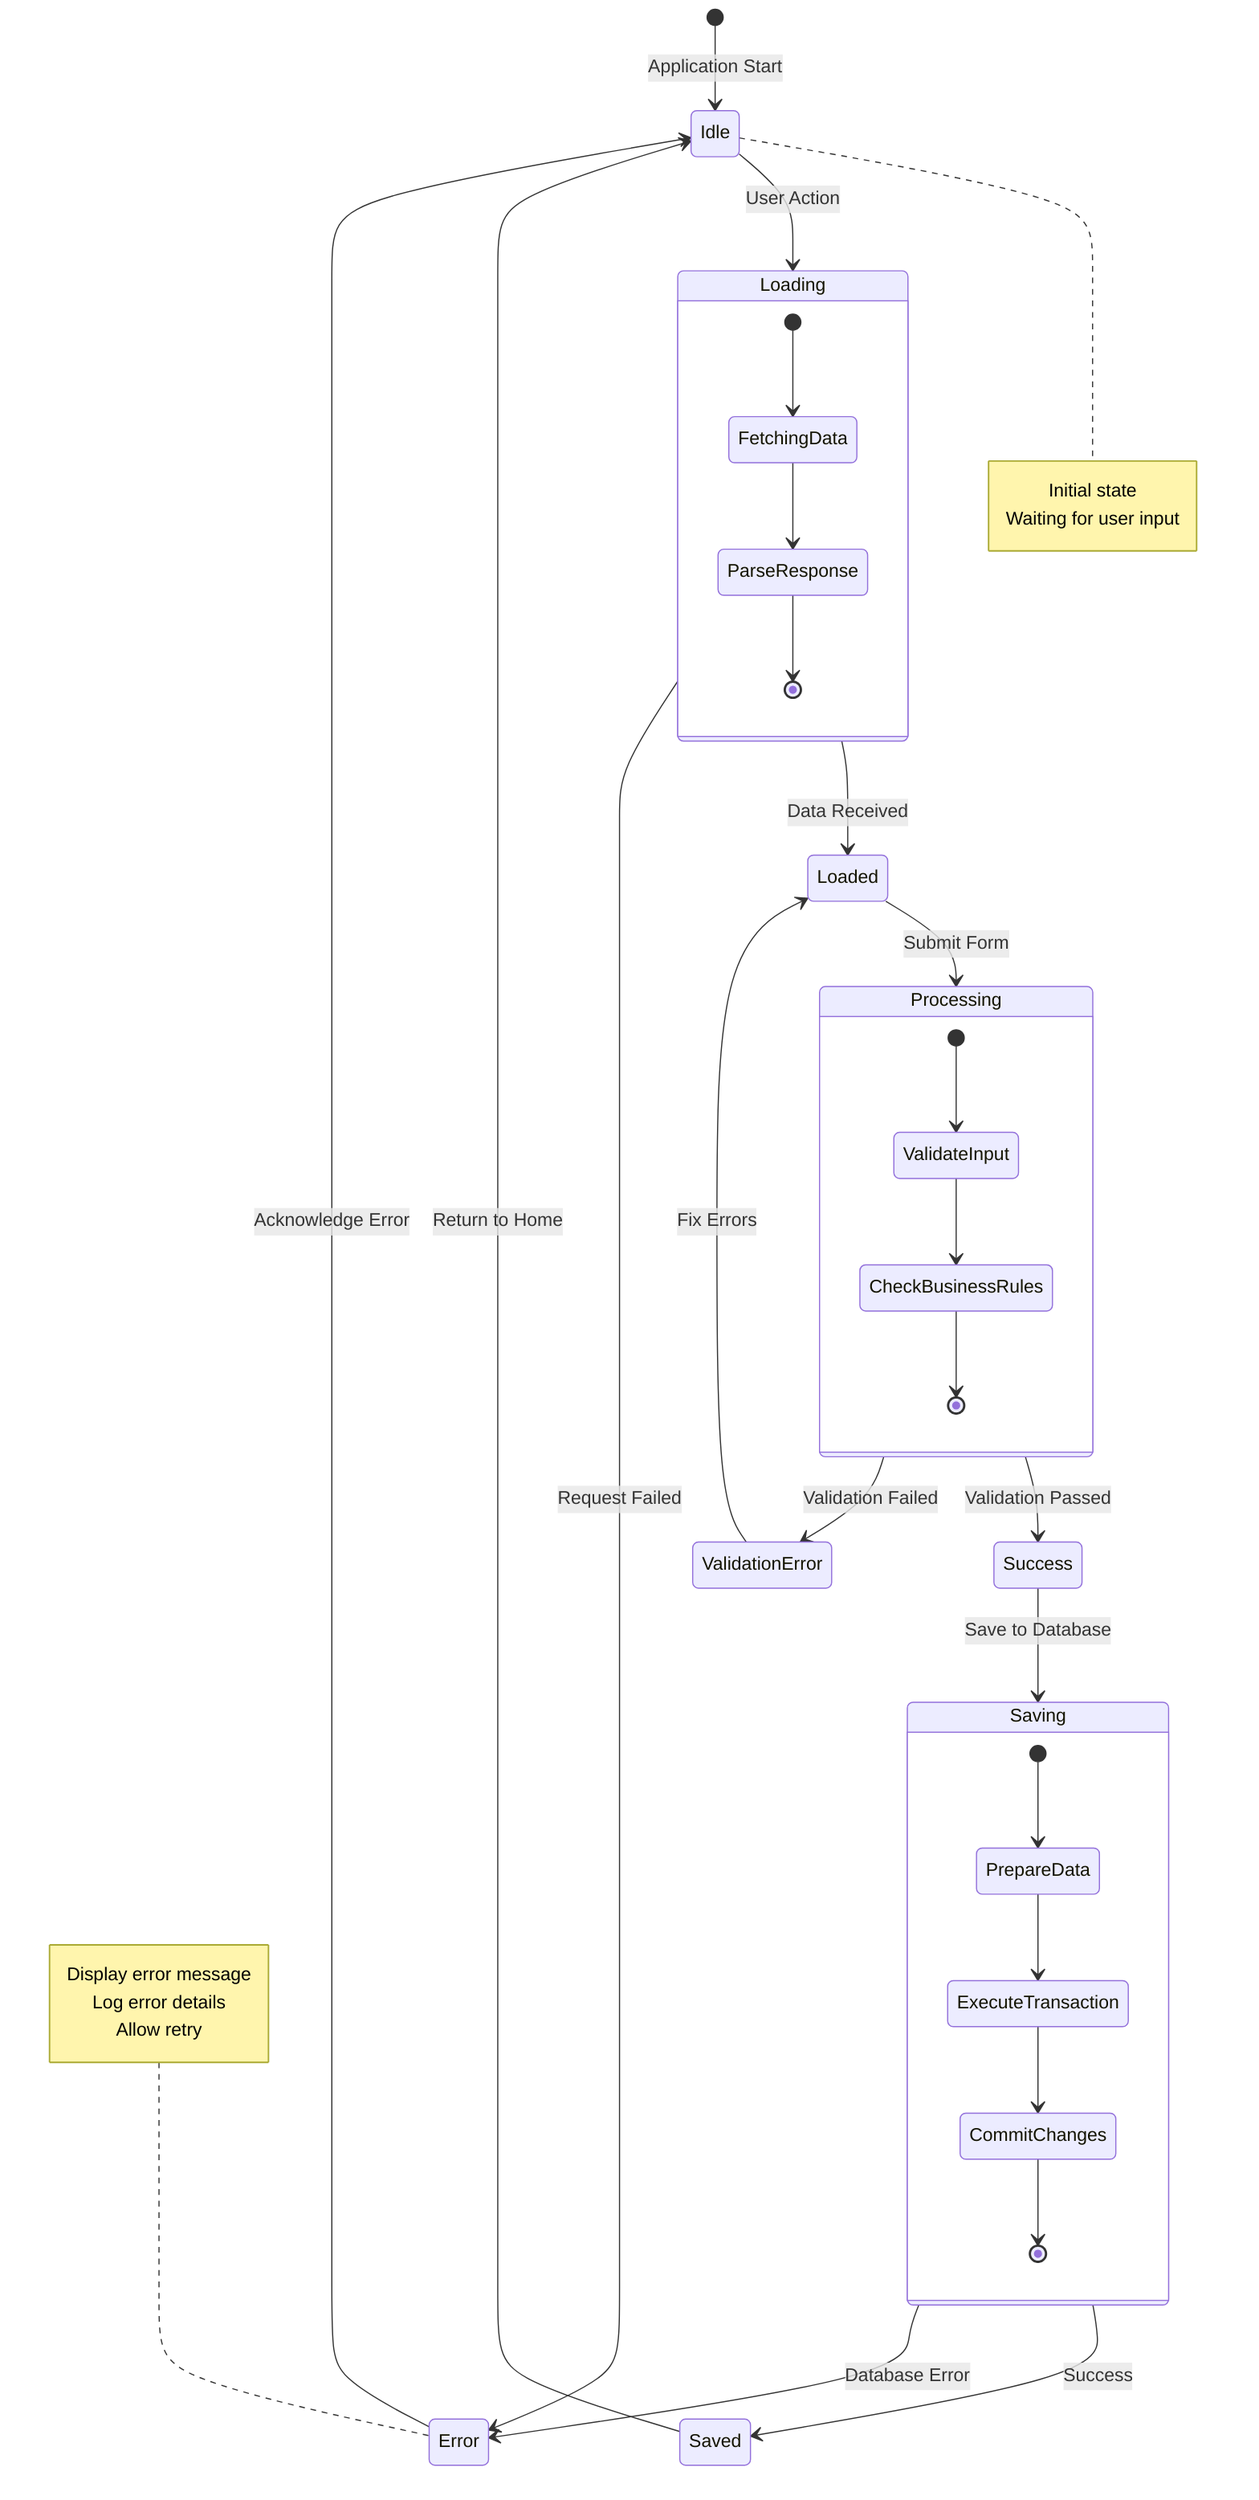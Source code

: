 stateDiagram-v2
    [*] --> Idle: Application Start

    Idle --> Loading: User Action
    Loading --> Loaded: Data Received
    Loading --> Error: Request Failed

    Loaded --> Processing: Submit Form
    Processing --> Success: Validation Passed
    Processing --> ValidationError: Validation Failed

    ValidationError --> Loaded: Fix Errors

    Success --> Saving: Save to Database
    Saving --> Saved: Success
    Saving --> Error: Database Error

    Saved --> Idle: Return to Home
    Error --> Idle: Acknowledge Error

    state Loading {
        [*] --> FetchingData
        FetchingData --> ParseResponse
        ParseResponse --> [*]
    }

    state Processing {
        [*] --> ValidateInput
        ValidateInput --> CheckBusinessRules
        CheckBusinessRules --> [*]
    }

    state Saving {
        [*] --> PrepareData
        PrepareData --> ExecuteTransaction
        ExecuteTransaction --> CommitChanges
        CommitChanges --> [*]
    }

    note right of Idle
        Initial state
        Waiting for user input
    end note

    note left of Error
        Display error message
        Log error details
        Allow retry
    end note